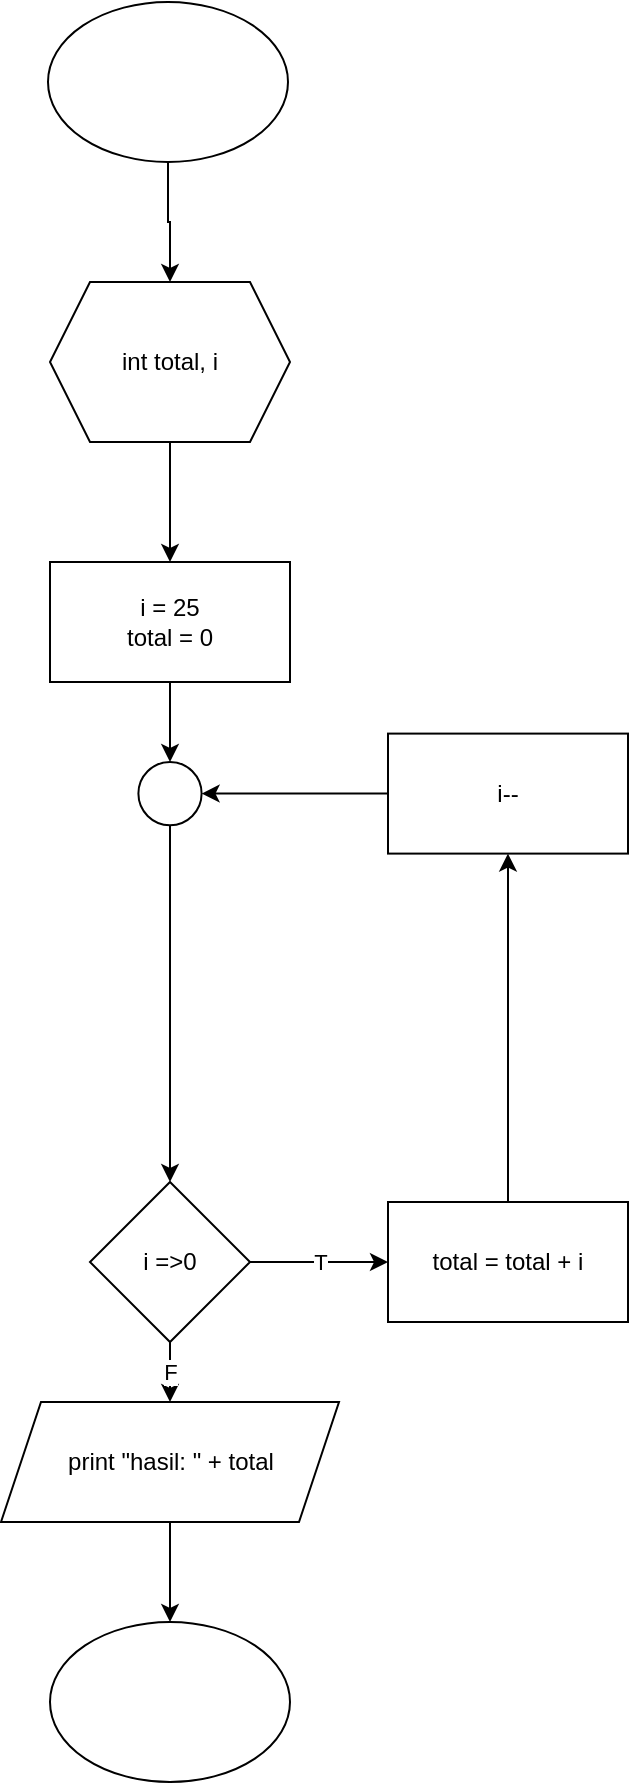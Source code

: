<mxfile version="22.0.4" type="github">
  <diagram id="C5RBs43oDa-KdzZeNtuy" name="Page-1">
    <mxGraphModel dx="1050" dy="566" grid="1" gridSize="10" guides="1" tooltips="1" connect="1" arrows="1" fold="1" page="1" pageScale="1" pageWidth="827" pageHeight="1169" math="0" shadow="0">
      <root>
        <mxCell id="WIyWlLk6GJQsqaUBKTNV-0" />
        <mxCell id="WIyWlLk6GJQsqaUBKTNV-1" parent="WIyWlLk6GJQsqaUBKTNV-0" />
        <mxCell id="WIyWlLk6GJQsqaUBKTNV-4" value="Yes" style="rounded=0;html=1;jettySize=auto;orthogonalLoop=1;fontSize=11;endArrow=block;endFill=0;endSize=8;strokeWidth=1;shadow=0;labelBackgroundColor=none;edgeStyle=orthogonalEdgeStyle;" parent="WIyWlLk6GJQsqaUBKTNV-1" target="WIyWlLk6GJQsqaUBKTNV-10" edge="1">
          <mxGeometry y="20" relative="1" as="geometry">
            <mxPoint as="offset" />
            <mxPoint x="220" y="250" as="sourcePoint" />
          </mxGeometry>
        </mxCell>
        <mxCell id="WIyWlLk6GJQsqaUBKTNV-8" value="No" style="rounded=0;html=1;jettySize=auto;orthogonalLoop=1;fontSize=11;endArrow=block;endFill=0;endSize=8;strokeWidth=1;shadow=0;labelBackgroundColor=none;edgeStyle=orthogonalEdgeStyle;" parent="WIyWlLk6GJQsqaUBKTNV-1" target="WIyWlLk6GJQsqaUBKTNV-11" edge="1">
          <mxGeometry x="0.333" y="20" relative="1" as="geometry">
            <mxPoint as="offset" />
            <mxPoint x="220" y="370" as="sourcePoint" />
          </mxGeometry>
        </mxCell>
        <mxCell id="WIyWlLk6GJQsqaUBKTNV-9" value="Yes" style="edgeStyle=orthogonalEdgeStyle;rounded=0;html=1;jettySize=auto;orthogonalLoop=1;fontSize=11;endArrow=block;endFill=0;endSize=8;strokeWidth=1;shadow=0;labelBackgroundColor=none;" parent="WIyWlLk6GJQsqaUBKTNV-1" target="WIyWlLk6GJQsqaUBKTNV-12" edge="1">
          <mxGeometry y="10" relative="1" as="geometry">
            <mxPoint as="offset" />
            <mxPoint x="270" y="330" as="sourcePoint" />
          </mxGeometry>
        </mxCell>
        <mxCell id="vMy7lp-GARfgnjaNP-xQ-1" style="edgeStyle=orthogonalEdgeStyle;rounded=0;orthogonalLoop=1;jettySize=auto;html=1;" edge="1" parent="WIyWlLk6GJQsqaUBKTNV-1" source="vMy7lp-GARfgnjaNP-xQ-0" target="vMy7lp-GARfgnjaNP-xQ-2">
          <mxGeometry relative="1" as="geometry">
            <mxPoint x="330" y="180" as="targetPoint" />
          </mxGeometry>
        </mxCell>
        <mxCell id="vMy7lp-GARfgnjaNP-xQ-0" value="" style="ellipse;whiteSpace=wrap;html=1;" vertex="1" parent="WIyWlLk6GJQsqaUBKTNV-1">
          <mxGeometry x="270" y="10" width="120" height="80" as="geometry" />
        </mxCell>
        <mxCell id="vMy7lp-GARfgnjaNP-xQ-3" style="edgeStyle=orthogonalEdgeStyle;rounded=0;orthogonalLoop=1;jettySize=auto;html=1;" edge="1" parent="WIyWlLk6GJQsqaUBKTNV-1" source="vMy7lp-GARfgnjaNP-xQ-2" target="vMy7lp-GARfgnjaNP-xQ-4">
          <mxGeometry relative="1" as="geometry">
            <mxPoint x="331" y="290" as="targetPoint" />
          </mxGeometry>
        </mxCell>
        <mxCell id="vMy7lp-GARfgnjaNP-xQ-2" value="int total, i" style="shape=hexagon;perimeter=hexagonPerimeter2;whiteSpace=wrap;html=1;fixedSize=1;" vertex="1" parent="WIyWlLk6GJQsqaUBKTNV-1">
          <mxGeometry x="271" y="150" width="120" height="80" as="geometry" />
        </mxCell>
        <mxCell id="vMy7lp-GARfgnjaNP-xQ-5" style="edgeStyle=orthogonalEdgeStyle;rounded=0;orthogonalLoop=1;jettySize=auto;html=1;" edge="1" parent="WIyWlLk6GJQsqaUBKTNV-1" source="vMy7lp-GARfgnjaNP-xQ-4" target="vMy7lp-GARfgnjaNP-xQ-6">
          <mxGeometry relative="1" as="geometry">
            <mxPoint x="331" y="408.4" as="targetPoint" />
          </mxGeometry>
        </mxCell>
        <mxCell id="vMy7lp-GARfgnjaNP-xQ-4" value="i = 25&lt;br&gt;total = 0" style="rounded=0;whiteSpace=wrap;html=1;" vertex="1" parent="WIyWlLk6GJQsqaUBKTNV-1">
          <mxGeometry x="271" y="290" width="120" height="60" as="geometry" />
        </mxCell>
        <mxCell id="vMy7lp-GARfgnjaNP-xQ-7" style="edgeStyle=orthogonalEdgeStyle;rounded=0;orthogonalLoop=1;jettySize=auto;html=1;" edge="1" parent="WIyWlLk6GJQsqaUBKTNV-1" source="vMy7lp-GARfgnjaNP-xQ-6" target="vMy7lp-GARfgnjaNP-xQ-8">
          <mxGeometry relative="1" as="geometry">
            <mxPoint x="330" y="640" as="targetPoint" />
          </mxGeometry>
        </mxCell>
        <mxCell id="vMy7lp-GARfgnjaNP-xQ-6" value="" style="ellipse;whiteSpace=wrap;html=1;aspect=fixed;" vertex="1" parent="WIyWlLk6GJQsqaUBKTNV-1">
          <mxGeometry x="315.2" y="390" width="31.6" height="31.6" as="geometry" />
        </mxCell>
        <mxCell id="vMy7lp-GARfgnjaNP-xQ-9" value="T" style="edgeStyle=orthogonalEdgeStyle;rounded=0;orthogonalLoop=1;jettySize=auto;html=1;" edge="1" parent="WIyWlLk6GJQsqaUBKTNV-1" source="vMy7lp-GARfgnjaNP-xQ-8" target="vMy7lp-GARfgnjaNP-xQ-10">
          <mxGeometry relative="1" as="geometry">
            <mxPoint x="500" y="640" as="targetPoint" />
          </mxGeometry>
        </mxCell>
        <mxCell id="vMy7lp-GARfgnjaNP-xQ-15" value="F" style="edgeStyle=orthogonalEdgeStyle;rounded=0;orthogonalLoop=1;jettySize=auto;html=1;" edge="1" parent="WIyWlLk6GJQsqaUBKTNV-1" source="vMy7lp-GARfgnjaNP-xQ-8" target="vMy7lp-GARfgnjaNP-xQ-16">
          <mxGeometry relative="1" as="geometry">
            <mxPoint x="331" y="740" as="targetPoint" />
          </mxGeometry>
        </mxCell>
        <mxCell id="vMy7lp-GARfgnjaNP-xQ-8" value="i =&amp;gt;0" style="rhombus;whiteSpace=wrap;html=1;" vertex="1" parent="WIyWlLk6GJQsqaUBKTNV-1">
          <mxGeometry x="291" y="600" width="80" height="80" as="geometry" />
        </mxCell>
        <mxCell id="vMy7lp-GARfgnjaNP-xQ-11" style="edgeStyle=orthogonalEdgeStyle;rounded=0;orthogonalLoop=1;jettySize=auto;html=1;" edge="1" parent="WIyWlLk6GJQsqaUBKTNV-1" source="vMy7lp-GARfgnjaNP-xQ-10" target="vMy7lp-GARfgnjaNP-xQ-12">
          <mxGeometry relative="1" as="geometry">
            <mxPoint x="500" y="420" as="targetPoint" />
          </mxGeometry>
        </mxCell>
        <mxCell id="vMy7lp-GARfgnjaNP-xQ-10" value="total = total + i" style="rounded=0;whiteSpace=wrap;html=1;" vertex="1" parent="WIyWlLk6GJQsqaUBKTNV-1">
          <mxGeometry x="440" y="610" width="120" height="60" as="geometry" />
        </mxCell>
        <mxCell id="vMy7lp-GARfgnjaNP-xQ-13" style="edgeStyle=orthogonalEdgeStyle;rounded=0;orthogonalLoop=1;jettySize=auto;html=1;entryX=1;entryY=0.5;entryDx=0;entryDy=0;" edge="1" parent="WIyWlLk6GJQsqaUBKTNV-1" source="vMy7lp-GARfgnjaNP-xQ-12" target="vMy7lp-GARfgnjaNP-xQ-6">
          <mxGeometry relative="1" as="geometry" />
        </mxCell>
        <mxCell id="vMy7lp-GARfgnjaNP-xQ-12" value="i--" style="rounded=0;whiteSpace=wrap;html=1;" vertex="1" parent="WIyWlLk6GJQsqaUBKTNV-1">
          <mxGeometry x="440" y="375.8" width="120" height="60" as="geometry" />
        </mxCell>
        <mxCell id="vMy7lp-GARfgnjaNP-xQ-17" style="edgeStyle=orthogonalEdgeStyle;rounded=0;orthogonalLoop=1;jettySize=auto;html=1;" edge="1" parent="WIyWlLk6GJQsqaUBKTNV-1" source="vMy7lp-GARfgnjaNP-xQ-16" target="vMy7lp-GARfgnjaNP-xQ-18">
          <mxGeometry relative="1" as="geometry">
            <mxPoint x="331" y="840" as="targetPoint" />
          </mxGeometry>
        </mxCell>
        <mxCell id="vMy7lp-GARfgnjaNP-xQ-16" value="print &quot;hasil: &quot; + total" style="shape=parallelogram;perimeter=parallelogramPerimeter;whiteSpace=wrap;html=1;fixedSize=1;" vertex="1" parent="WIyWlLk6GJQsqaUBKTNV-1">
          <mxGeometry x="246.5" y="710" width="169" height="60" as="geometry" />
        </mxCell>
        <mxCell id="vMy7lp-GARfgnjaNP-xQ-18" value="" style="ellipse;whiteSpace=wrap;html=1;" vertex="1" parent="WIyWlLk6GJQsqaUBKTNV-1">
          <mxGeometry x="271" y="820" width="120" height="80" as="geometry" />
        </mxCell>
      </root>
    </mxGraphModel>
  </diagram>
</mxfile>
